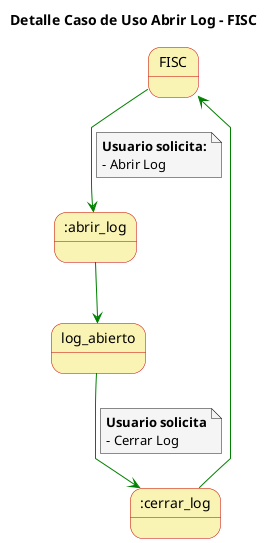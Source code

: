 @startuml

skinparam state {
  BackgroundColor #faf4b4
  BorderColor #c90000
}

skinparam note {
  BackgroundColor #f5f5f5
}

skinparam linetype polyline

title Detalle Caso de Uso Abrir Log - FISC


FISC -[#green]-> :abrir_log 
note on link
  **Usuario solicita:**
  - Abrir Log
end note

:abrir_log -[#green]-> log_abierto

log_abierto -[#green]-> :cerrar_log
note on link
  **Usuario solicita**
  - Cerrar Log
end note

:cerrar_log -u[#green]-> FISC

@enduml